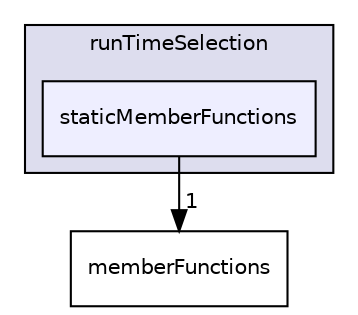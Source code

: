 digraph "src/OpenFOAM/db/runTimeSelection/staticMemberFunctions" {
  bgcolor=transparent;
  compound=true
  node [ fontsize="10", fontname="Helvetica"];
  edge [ labelfontsize="10", labelfontname="Helvetica"];
  subgraph clusterdir_97107bb83a2a5bbfad7ddd584e3f301c {
    graph [ bgcolor="#ddddee", pencolor="black", label="runTimeSelection" fontname="Helvetica", fontsize="10", URL="dir_97107bb83a2a5bbfad7ddd584e3f301c.html"]
  dir_25a5f53bf519d3770000ba747282cf64 [shape=box, label="staticMemberFunctions", style="filled", fillcolor="#eeeeff", pencolor="black", URL="dir_25a5f53bf519d3770000ba747282cf64.html"];
  }
  dir_0c4a5f990cda0c310eef5c7c327ba6ba [shape=box label="memberFunctions" URL="dir_0c4a5f990cda0c310eef5c7c327ba6ba.html"];
  dir_25a5f53bf519d3770000ba747282cf64->dir_0c4a5f990cda0c310eef5c7c327ba6ba [headlabel="1", labeldistance=1.5 headhref="dir_001986_001985.html"];
}
